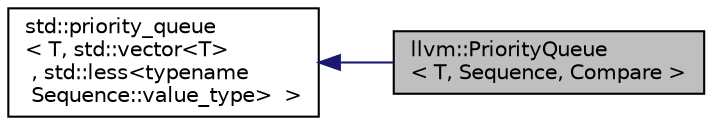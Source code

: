digraph "llvm::PriorityQueue&lt; T, Sequence, Compare &gt;"
{
 // LATEX_PDF_SIZE
  bgcolor="transparent";
  edge [fontname="Helvetica",fontsize="10",labelfontname="Helvetica",labelfontsize="10"];
  node [fontname="Helvetica",fontsize="10",shape="box"];
  rankdir="LR";
  Node1 [label="llvm::PriorityQueue\l\< T, Sequence, Compare \>",height=0.2,width=0.4,color="black", fillcolor="grey75", style="filled", fontcolor="black",tooltip="PriorityQueue - This class behaves like std::priority_queue and provides a few additional convenience..."];
  Node2 -> Node1 [dir="back",color="midnightblue",fontsize="10",style="solid",fontname="Helvetica"];
  Node2 [label="std::priority_queue\l\< T, std::vector\<T\>\l , std::less\<typename\l Sequence::value_type\>  \>",height=0.2,width=0.4,color="black",tooltip=" "];
}
